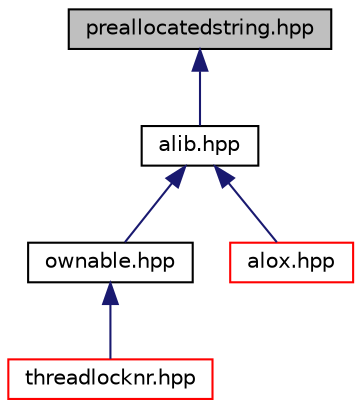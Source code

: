 digraph "preallocatedstring.hpp"
{
  edge [fontname="Helvetica",fontsize="10",labelfontname="Helvetica",labelfontsize="10"];
  node [fontname="Helvetica",fontsize="10",shape=record];
  Node1 [label="preallocatedstring.hpp",height=0.2,width=0.4,color="black", fillcolor="grey75", style="filled", fontcolor="black"];
  Node1 -> Node2 [dir="back",color="midnightblue",fontsize="10",style="solid",fontname="Helvetica"];
  Node2 [label="alib.hpp",height=0.2,width=0.4,color="black", fillcolor="white", style="filled",URL="$alib_8hpp.html"];
  Node2 -> Node3 [dir="back",color="midnightblue",fontsize="10",style="solid",fontname="Helvetica"];
  Node3 [label="ownable.hpp",height=0.2,width=0.4,color="black", fillcolor="white", style="filled",URL="$ownable_8hpp.html"];
  Node3 -> Node4 [dir="back",color="midnightblue",fontsize="10",style="solid",fontname="Helvetica"];
  Node4 [label="threadlocknr.hpp",height=0.2,width=0.4,color="red", fillcolor="white", style="filled",URL="$threadlocknr_8hpp.html"];
  Node2 -> Node7 [dir="back",color="midnightblue",fontsize="10",style="solid",fontname="Helvetica"];
  Node7 [label="alox.hpp",height=0.2,width=0.4,color="red", fillcolor="white", style="filled",URL="$alox_8hpp.html"];
}
